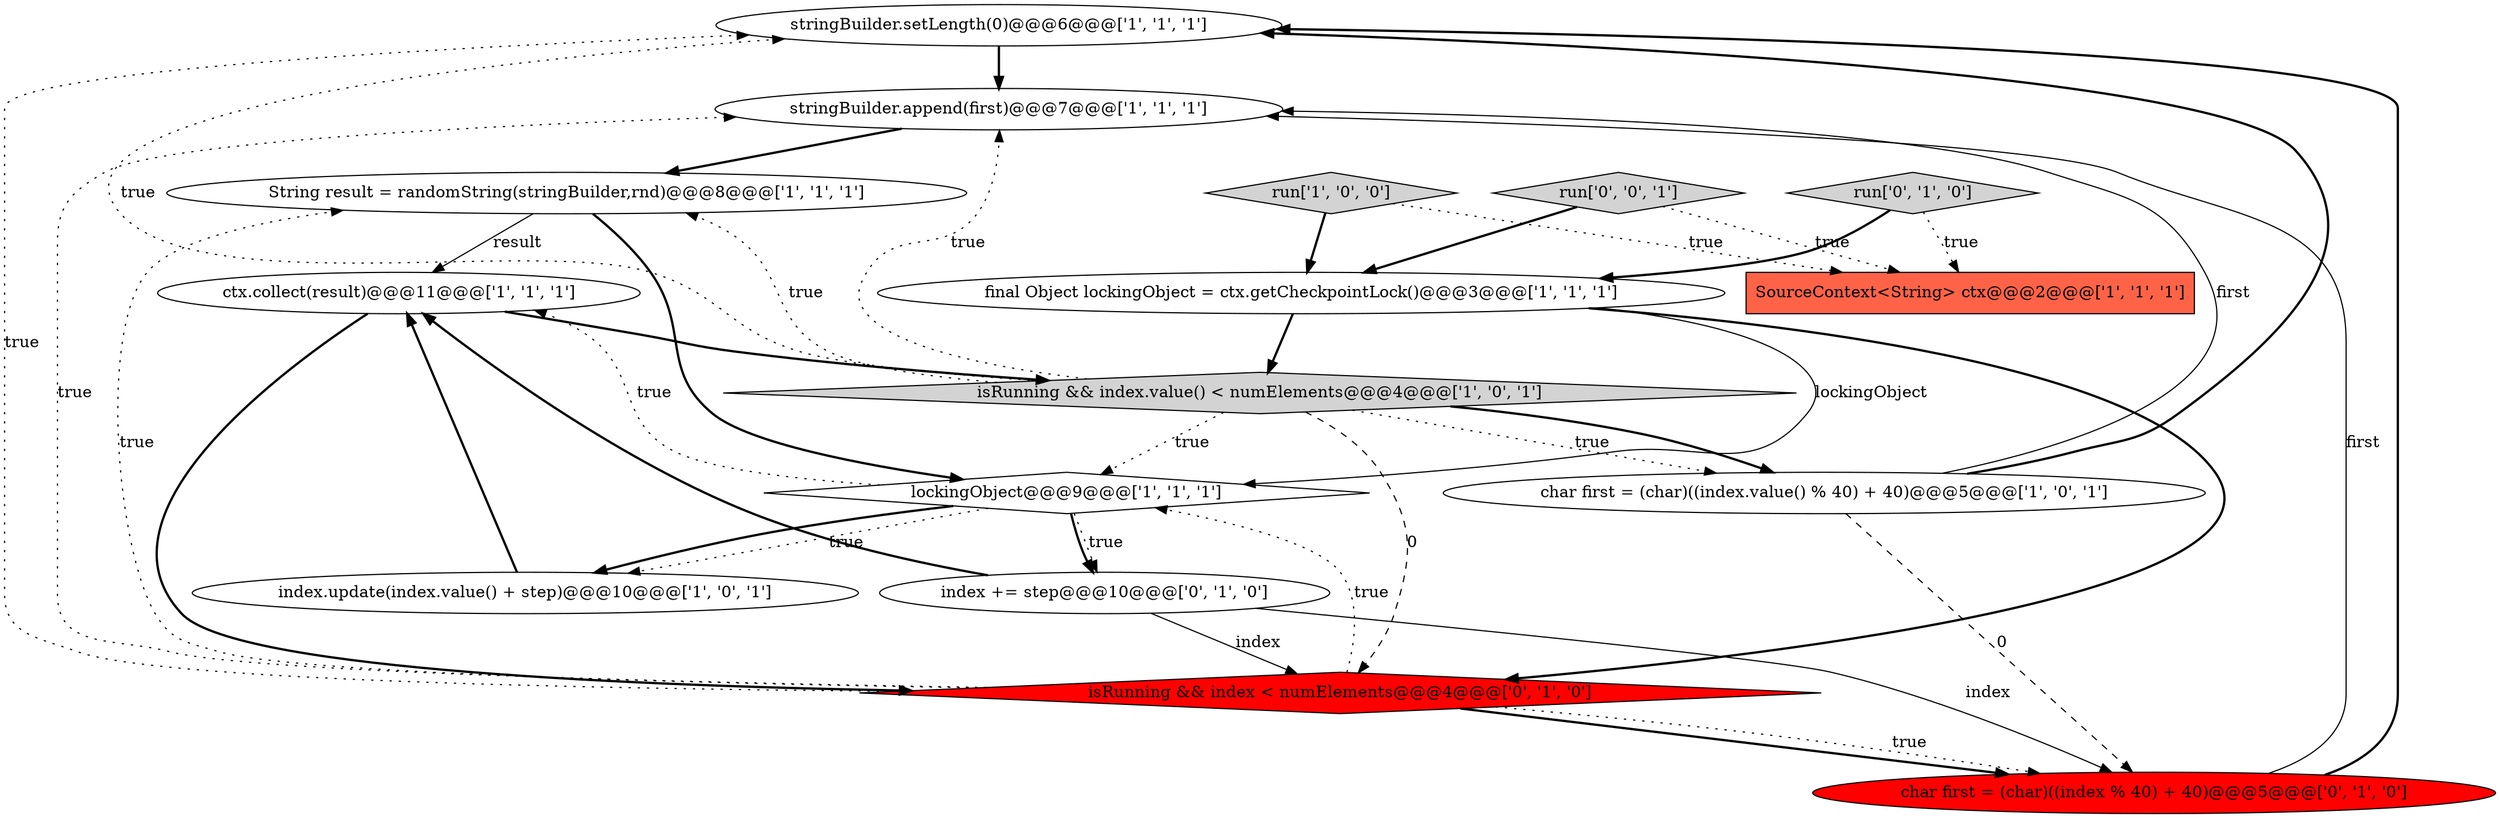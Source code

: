 digraph {
8 [style = filled, label = "stringBuilder.setLength(0)@@@6@@@['1', '1', '1']", fillcolor = white, shape = ellipse image = "AAA0AAABBB1BBB"];
4 [style = filled, label = "final Object lockingObject = ctx.getCheckpointLock()@@@3@@@['1', '1', '1']", fillcolor = white, shape = ellipse image = "AAA0AAABBB1BBB"];
1 [style = filled, label = "ctx.collect(result)@@@11@@@['1', '1', '1']", fillcolor = white, shape = ellipse image = "AAA0AAABBB1BBB"];
0 [style = filled, label = "stringBuilder.append(first)@@@7@@@['1', '1', '1']", fillcolor = white, shape = ellipse image = "AAA0AAABBB1BBB"];
5 [style = filled, label = "run['1', '0', '0']", fillcolor = lightgray, shape = diamond image = "AAA0AAABBB1BBB"];
3 [style = filled, label = "isRunning && index.value() < numElements@@@4@@@['1', '0', '1']", fillcolor = lightgray, shape = diamond image = "AAA0AAABBB1BBB"];
9 [style = filled, label = "index.update(index.value() + step)@@@10@@@['1', '0', '1']", fillcolor = white, shape = ellipse image = "AAA0AAABBB1BBB"];
14 [style = filled, label = "char first = (char)((index % 40) + 40)@@@5@@@['0', '1', '0']", fillcolor = red, shape = ellipse image = "AAA1AAABBB2BBB"];
15 [style = filled, label = "run['0', '0', '1']", fillcolor = lightgray, shape = diamond image = "AAA0AAABBB3BBB"];
11 [style = filled, label = "isRunning && index < numElements@@@4@@@['0', '1', '0']", fillcolor = red, shape = diamond image = "AAA1AAABBB2BBB"];
13 [style = filled, label = "index += step@@@10@@@['0', '1', '0']", fillcolor = white, shape = ellipse image = "AAA0AAABBB2BBB"];
10 [style = filled, label = "lockingObject@@@9@@@['1', '1', '1']", fillcolor = white, shape = diamond image = "AAA0AAABBB1BBB"];
12 [style = filled, label = "run['0', '1', '0']", fillcolor = lightgray, shape = diamond image = "AAA0AAABBB2BBB"];
7 [style = filled, label = "SourceContext<String> ctx@@@2@@@['1', '1', '1']", fillcolor = tomato, shape = box image = "AAA0AAABBB1BBB"];
6 [style = filled, label = "char first = (char)((index.value() % 40) + 40)@@@5@@@['1', '0', '1']", fillcolor = white, shape = ellipse image = "AAA0AAABBB1BBB"];
2 [style = filled, label = "String result = randomString(stringBuilder,rnd)@@@8@@@['1', '1', '1']", fillcolor = white, shape = ellipse image = "AAA0AAABBB1BBB"];
4->3 [style = bold, label=""];
11->14 [style = bold, label=""];
11->10 [style = dotted, label="true"];
0->2 [style = bold, label=""];
3->10 [style = dotted, label="true"];
11->14 [style = dotted, label="true"];
1->3 [style = bold, label=""];
3->6 [style = bold, label=""];
6->14 [style = dashed, label="0"];
3->6 [style = dotted, label="true"];
15->7 [style = dotted, label="true"];
2->10 [style = bold, label=""];
10->9 [style = dotted, label="true"];
13->1 [style = bold, label=""];
1->11 [style = bold, label=""];
8->0 [style = bold, label=""];
11->2 [style = dotted, label="true"];
2->1 [style = solid, label="result"];
6->0 [style = solid, label="first"];
10->13 [style = bold, label=""];
12->4 [style = bold, label=""];
10->13 [style = dotted, label="true"];
5->7 [style = dotted, label="true"];
11->0 [style = dotted, label="true"];
5->4 [style = bold, label=""];
6->8 [style = bold, label=""];
15->4 [style = bold, label=""];
3->0 [style = dotted, label="true"];
4->10 [style = solid, label="lockingObject"];
13->11 [style = solid, label="index"];
11->8 [style = dotted, label="true"];
10->9 [style = bold, label=""];
14->8 [style = bold, label=""];
10->1 [style = dotted, label="true"];
3->11 [style = dashed, label="0"];
9->1 [style = bold, label=""];
4->11 [style = bold, label=""];
3->8 [style = dotted, label="true"];
12->7 [style = dotted, label="true"];
13->14 [style = solid, label="index"];
14->0 [style = solid, label="first"];
3->2 [style = dotted, label="true"];
}
